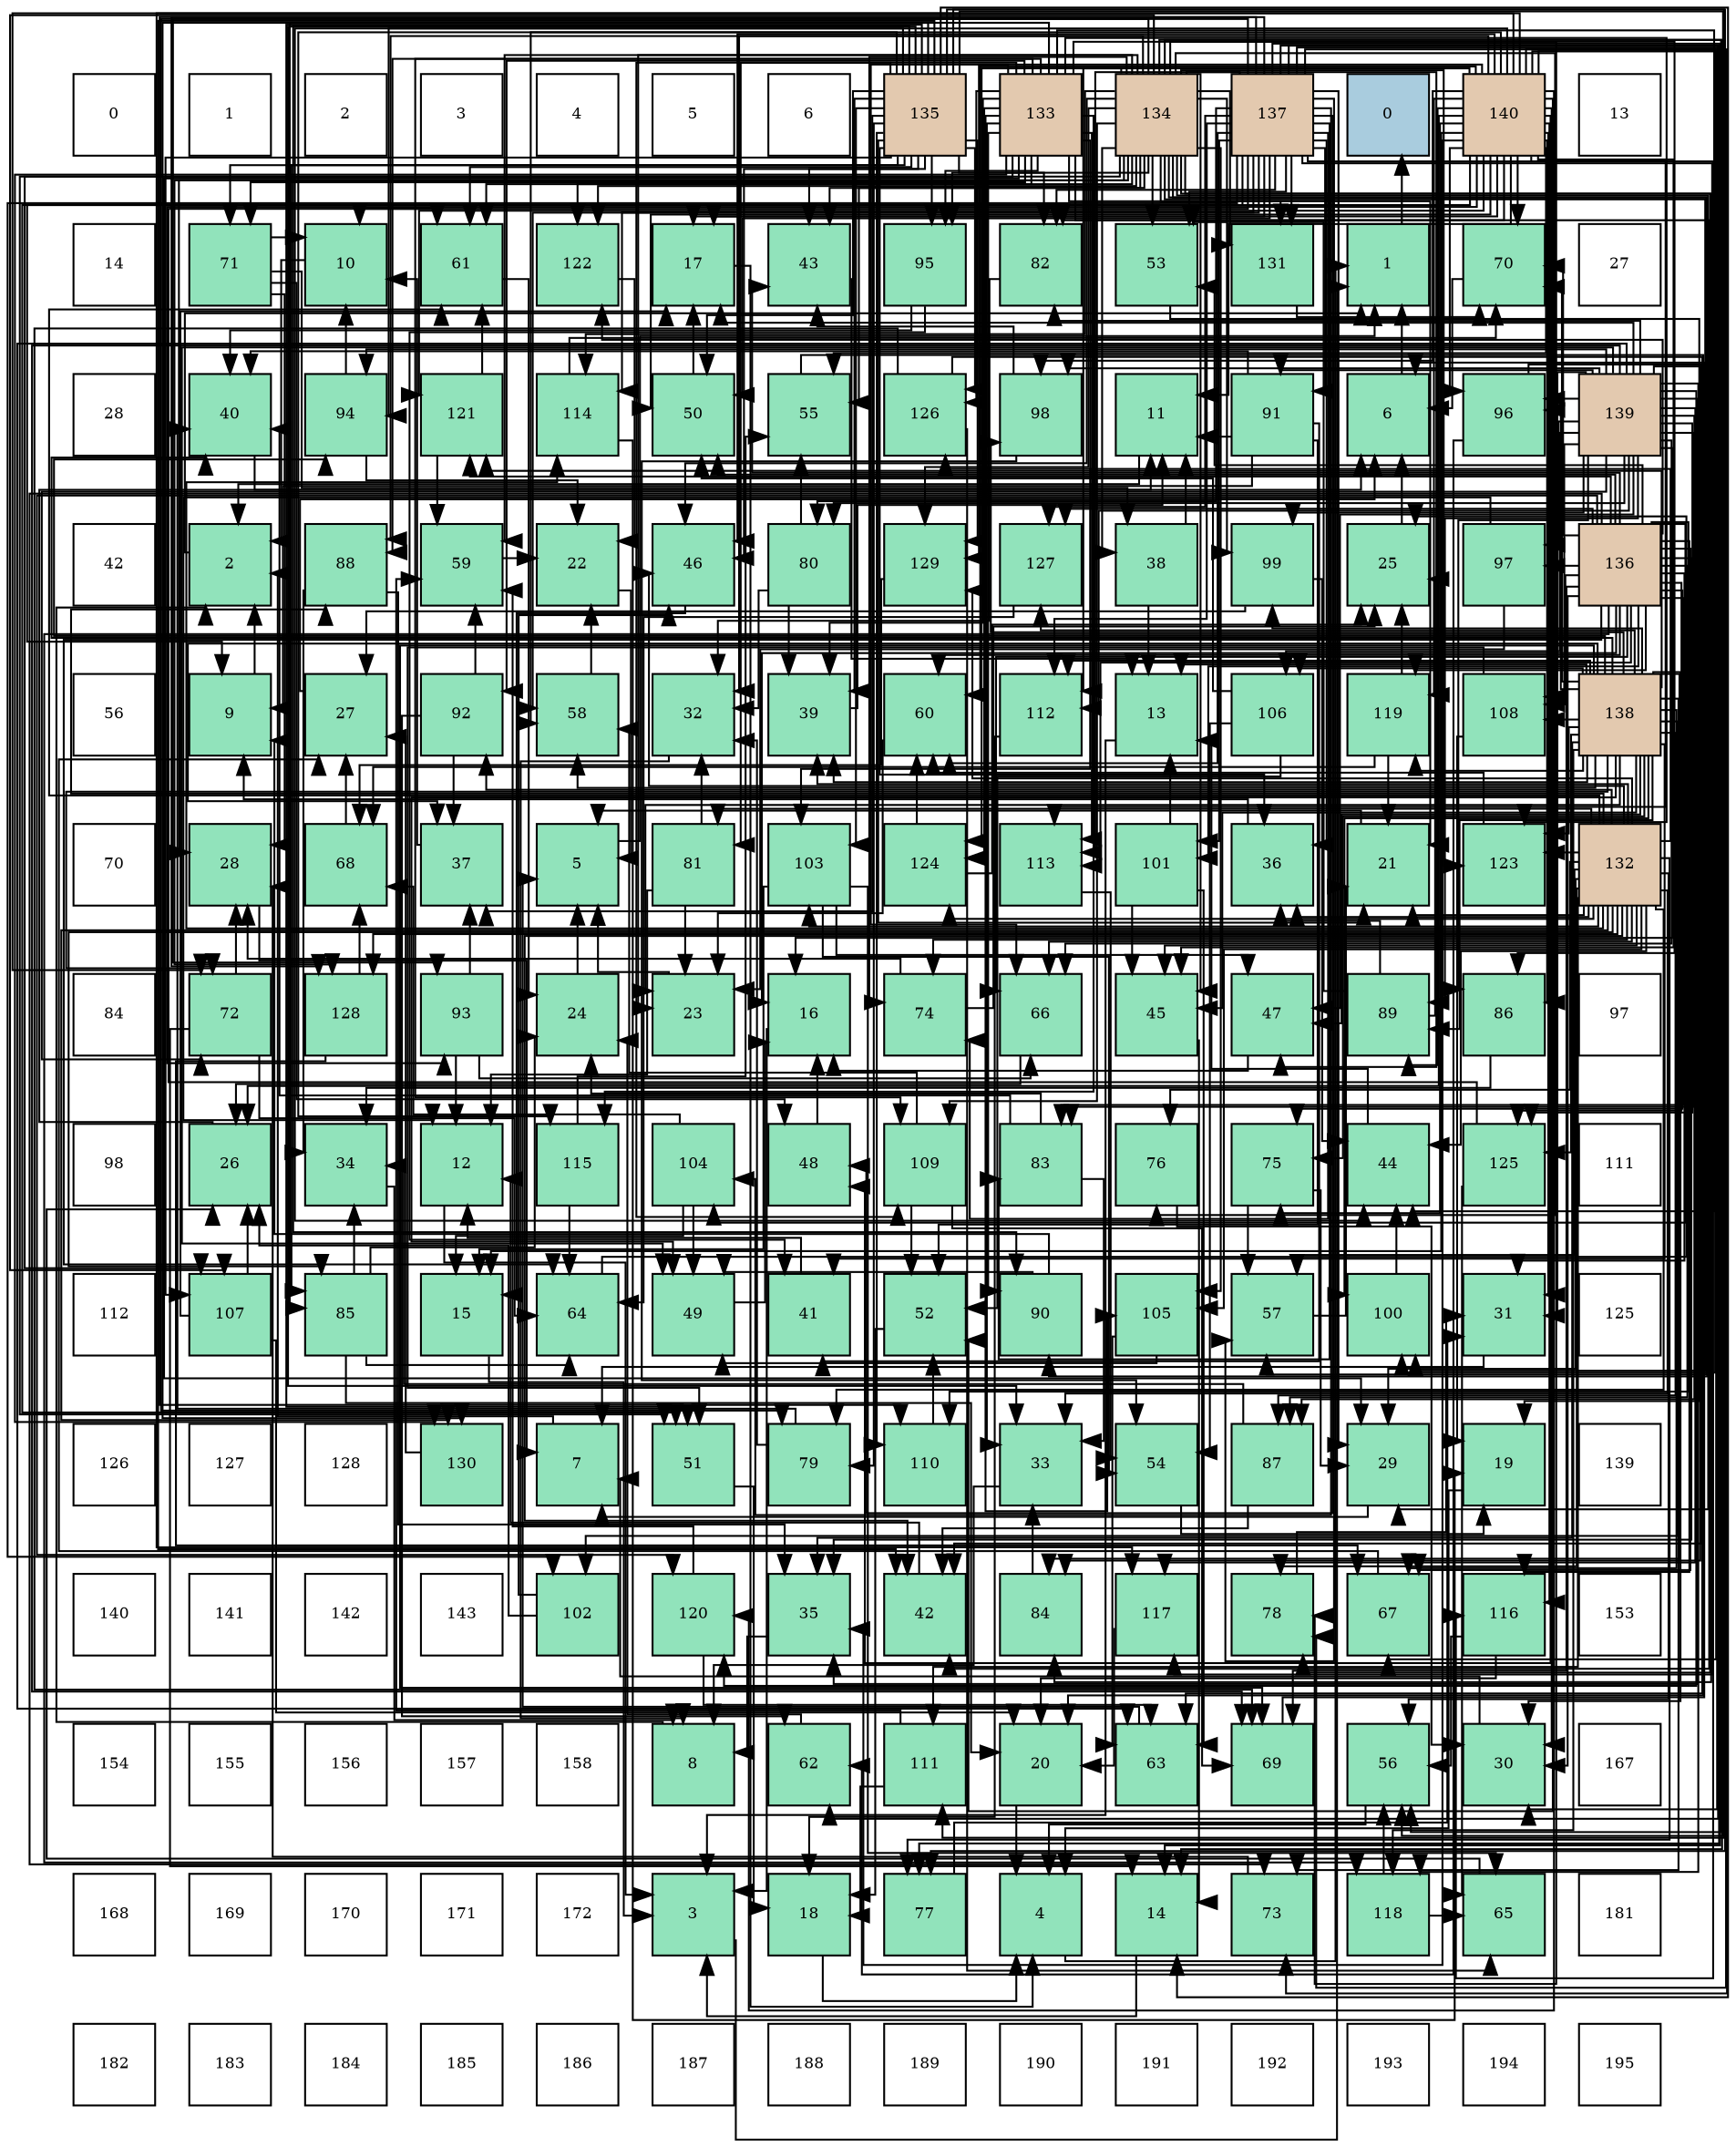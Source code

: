digraph layout{
 rankdir=TB;
 splines=ortho;
 node [style=filled shape=square fixedsize=true width=0.6];
0[label="0", fontsize=8, fillcolor="#ffffff"];
1[label="1", fontsize=8, fillcolor="#ffffff"];
2[label="2", fontsize=8, fillcolor="#ffffff"];
3[label="3", fontsize=8, fillcolor="#ffffff"];
4[label="4", fontsize=8, fillcolor="#ffffff"];
5[label="5", fontsize=8, fillcolor="#ffffff"];
6[label="6", fontsize=8, fillcolor="#ffffff"];
7[label="135", fontsize=8, fillcolor="#e3c9af"];
8[label="133", fontsize=8, fillcolor="#e3c9af"];
9[label="134", fontsize=8, fillcolor="#e3c9af"];
10[label="137", fontsize=8, fillcolor="#e3c9af"];
11[label="0", fontsize=8, fillcolor="#a9ccde"];
12[label="140", fontsize=8, fillcolor="#e3c9af"];
13[label="13", fontsize=8, fillcolor="#ffffff"];
14[label="14", fontsize=8, fillcolor="#ffffff"];
15[label="71", fontsize=8, fillcolor="#91e3bb"];
16[label="10", fontsize=8, fillcolor="#91e3bb"];
17[label="61", fontsize=8, fillcolor="#91e3bb"];
18[label="122", fontsize=8, fillcolor="#91e3bb"];
19[label="17", fontsize=8, fillcolor="#91e3bb"];
20[label="43", fontsize=8, fillcolor="#91e3bb"];
21[label="95", fontsize=8, fillcolor="#91e3bb"];
22[label="82", fontsize=8, fillcolor="#91e3bb"];
23[label="53", fontsize=8, fillcolor="#91e3bb"];
24[label="131", fontsize=8, fillcolor="#91e3bb"];
25[label="1", fontsize=8, fillcolor="#91e3bb"];
26[label="70", fontsize=8, fillcolor="#91e3bb"];
27[label="27", fontsize=8, fillcolor="#ffffff"];
28[label="28", fontsize=8, fillcolor="#ffffff"];
29[label="40", fontsize=8, fillcolor="#91e3bb"];
30[label="94", fontsize=8, fillcolor="#91e3bb"];
31[label="121", fontsize=8, fillcolor="#91e3bb"];
32[label="114", fontsize=8, fillcolor="#91e3bb"];
33[label="50", fontsize=8, fillcolor="#91e3bb"];
34[label="55", fontsize=8, fillcolor="#91e3bb"];
35[label="126", fontsize=8, fillcolor="#91e3bb"];
36[label="98", fontsize=8, fillcolor="#91e3bb"];
37[label="11", fontsize=8, fillcolor="#91e3bb"];
38[label="91", fontsize=8, fillcolor="#91e3bb"];
39[label="6", fontsize=8, fillcolor="#91e3bb"];
40[label="96", fontsize=8, fillcolor="#91e3bb"];
41[label="139", fontsize=8, fillcolor="#e3c9af"];
42[label="42", fontsize=8, fillcolor="#ffffff"];
43[label="2", fontsize=8, fillcolor="#91e3bb"];
44[label="88", fontsize=8, fillcolor="#91e3bb"];
45[label="59", fontsize=8, fillcolor="#91e3bb"];
46[label="22", fontsize=8, fillcolor="#91e3bb"];
47[label="46", fontsize=8, fillcolor="#91e3bb"];
48[label="80", fontsize=8, fillcolor="#91e3bb"];
49[label="129", fontsize=8, fillcolor="#91e3bb"];
50[label="127", fontsize=8, fillcolor="#91e3bb"];
51[label="38", fontsize=8, fillcolor="#91e3bb"];
52[label="99", fontsize=8, fillcolor="#91e3bb"];
53[label="25", fontsize=8, fillcolor="#91e3bb"];
54[label="97", fontsize=8, fillcolor="#91e3bb"];
55[label="136", fontsize=8, fillcolor="#e3c9af"];
56[label="56", fontsize=8, fillcolor="#ffffff"];
57[label="9", fontsize=8, fillcolor="#91e3bb"];
58[label="27", fontsize=8, fillcolor="#91e3bb"];
59[label="92", fontsize=8, fillcolor="#91e3bb"];
60[label="58", fontsize=8, fillcolor="#91e3bb"];
61[label="32", fontsize=8, fillcolor="#91e3bb"];
62[label="39", fontsize=8, fillcolor="#91e3bb"];
63[label="60", fontsize=8, fillcolor="#91e3bb"];
64[label="112", fontsize=8, fillcolor="#91e3bb"];
65[label="13", fontsize=8, fillcolor="#91e3bb"];
66[label="106", fontsize=8, fillcolor="#91e3bb"];
67[label="119", fontsize=8, fillcolor="#91e3bb"];
68[label="108", fontsize=8, fillcolor="#91e3bb"];
69[label="138", fontsize=8, fillcolor="#e3c9af"];
70[label="70", fontsize=8, fillcolor="#ffffff"];
71[label="28", fontsize=8, fillcolor="#91e3bb"];
72[label="68", fontsize=8, fillcolor="#91e3bb"];
73[label="37", fontsize=8, fillcolor="#91e3bb"];
74[label="5", fontsize=8, fillcolor="#91e3bb"];
75[label="81", fontsize=8, fillcolor="#91e3bb"];
76[label="103", fontsize=8, fillcolor="#91e3bb"];
77[label="124", fontsize=8, fillcolor="#91e3bb"];
78[label="113", fontsize=8, fillcolor="#91e3bb"];
79[label="101", fontsize=8, fillcolor="#91e3bb"];
80[label="36", fontsize=8, fillcolor="#91e3bb"];
81[label="21", fontsize=8, fillcolor="#91e3bb"];
82[label="123", fontsize=8, fillcolor="#91e3bb"];
83[label="132", fontsize=8, fillcolor="#e3c9af"];
84[label="84", fontsize=8, fillcolor="#ffffff"];
85[label="72", fontsize=8, fillcolor="#91e3bb"];
86[label="128", fontsize=8, fillcolor="#91e3bb"];
87[label="93", fontsize=8, fillcolor="#91e3bb"];
88[label="24", fontsize=8, fillcolor="#91e3bb"];
89[label="23", fontsize=8, fillcolor="#91e3bb"];
90[label="16", fontsize=8, fillcolor="#91e3bb"];
91[label="74", fontsize=8, fillcolor="#91e3bb"];
92[label="66", fontsize=8, fillcolor="#91e3bb"];
93[label="45", fontsize=8, fillcolor="#91e3bb"];
94[label="47", fontsize=8, fillcolor="#91e3bb"];
95[label="89", fontsize=8, fillcolor="#91e3bb"];
96[label="86", fontsize=8, fillcolor="#91e3bb"];
97[label="97", fontsize=8, fillcolor="#ffffff"];
98[label="98", fontsize=8, fillcolor="#ffffff"];
99[label="26", fontsize=8, fillcolor="#91e3bb"];
100[label="34", fontsize=8, fillcolor="#91e3bb"];
101[label="12", fontsize=8, fillcolor="#91e3bb"];
102[label="115", fontsize=8, fillcolor="#91e3bb"];
103[label="104", fontsize=8, fillcolor="#91e3bb"];
104[label="48", fontsize=8, fillcolor="#91e3bb"];
105[label="109", fontsize=8, fillcolor="#91e3bb"];
106[label="83", fontsize=8, fillcolor="#91e3bb"];
107[label="76", fontsize=8, fillcolor="#91e3bb"];
108[label="75", fontsize=8, fillcolor="#91e3bb"];
109[label="44", fontsize=8, fillcolor="#91e3bb"];
110[label="125", fontsize=8, fillcolor="#91e3bb"];
111[label="111", fontsize=8, fillcolor="#ffffff"];
112[label="112", fontsize=8, fillcolor="#ffffff"];
113[label="107", fontsize=8, fillcolor="#91e3bb"];
114[label="85", fontsize=8, fillcolor="#91e3bb"];
115[label="15", fontsize=8, fillcolor="#91e3bb"];
116[label="64", fontsize=8, fillcolor="#91e3bb"];
117[label="49", fontsize=8, fillcolor="#91e3bb"];
118[label="41", fontsize=8, fillcolor="#91e3bb"];
119[label="52", fontsize=8, fillcolor="#91e3bb"];
120[label="90", fontsize=8, fillcolor="#91e3bb"];
121[label="105", fontsize=8, fillcolor="#91e3bb"];
122[label="57", fontsize=8, fillcolor="#91e3bb"];
123[label="100", fontsize=8, fillcolor="#91e3bb"];
124[label="31", fontsize=8, fillcolor="#91e3bb"];
125[label="125", fontsize=8, fillcolor="#ffffff"];
126[label="126", fontsize=8, fillcolor="#ffffff"];
127[label="127", fontsize=8, fillcolor="#ffffff"];
128[label="128", fontsize=8, fillcolor="#ffffff"];
129[label="130", fontsize=8, fillcolor="#91e3bb"];
130[label="7", fontsize=8, fillcolor="#91e3bb"];
131[label="51", fontsize=8, fillcolor="#91e3bb"];
132[label="79", fontsize=8, fillcolor="#91e3bb"];
133[label="110", fontsize=8, fillcolor="#91e3bb"];
134[label="33", fontsize=8, fillcolor="#91e3bb"];
135[label="54", fontsize=8, fillcolor="#91e3bb"];
136[label="87", fontsize=8, fillcolor="#91e3bb"];
137[label="29", fontsize=8, fillcolor="#91e3bb"];
138[label="19", fontsize=8, fillcolor="#91e3bb"];
139[label="139", fontsize=8, fillcolor="#ffffff"];
140[label="140", fontsize=8, fillcolor="#ffffff"];
141[label="141", fontsize=8, fillcolor="#ffffff"];
142[label="142", fontsize=8, fillcolor="#ffffff"];
143[label="143", fontsize=8, fillcolor="#ffffff"];
144[label="102", fontsize=8, fillcolor="#91e3bb"];
145[label="120", fontsize=8, fillcolor="#91e3bb"];
146[label="35", fontsize=8, fillcolor="#91e3bb"];
147[label="42", fontsize=8, fillcolor="#91e3bb"];
148[label="84", fontsize=8, fillcolor="#91e3bb"];
149[label="117", fontsize=8, fillcolor="#91e3bb"];
150[label="78", fontsize=8, fillcolor="#91e3bb"];
151[label="67", fontsize=8, fillcolor="#91e3bb"];
152[label="116", fontsize=8, fillcolor="#91e3bb"];
153[label="153", fontsize=8, fillcolor="#ffffff"];
154[label="154", fontsize=8, fillcolor="#ffffff"];
155[label="155", fontsize=8, fillcolor="#ffffff"];
156[label="156", fontsize=8, fillcolor="#ffffff"];
157[label="157", fontsize=8, fillcolor="#ffffff"];
158[label="158", fontsize=8, fillcolor="#ffffff"];
159[label="8", fontsize=8, fillcolor="#91e3bb"];
160[label="62", fontsize=8, fillcolor="#91e3bb"];
161[label="111", fontsize=8, fillcolor="#91e3bb"];
162[label="20", fontsize=8, fillcolor="#91e3bb"];
163[label="63", fontsize=8, fillcolor="#91e3bb"];
164[label="69", fontsize=8, fillcolor="#91e3bb"];
165[label="56", fontsize=8, fillcolor="#91e3bb"];
166[label="30", fontsize=8, fillcolor="#91e3bb"];
167[label="167", fontsize=8, fillcolor="#ffffff"];
168[label="168", fontsize=8, fillcolor="#ffffff"];
169[label="169", fontsize=8, fillcolor="#ffffff"];
170[label="170", fontsize=8, fillcolor="#ffffff"];
171[label="171", fontsize=8, fillcolor="#ffffff"];
172[label="172", fontsize=8, fillcolor="#ffffff"];
173[label="3", fontsize=8, fillcolor="#91e3bb"];
174[label="18", fontsize=8, fillcolor="#91e3bb"];
175[label="77", fontsize=8, fillcolor="#91e3bb"];
176[label="4", fontsize=8, fillcolor="#91e3bb"];
177[label="14", fontsize=8, fillcolor="#91e3bb"];
178[label="73", fontsize=8, fillcolor="#91e3bb"];
179[label="118", fontsize=8, fillcolor="#91e3bb"];
180[label="65", fontsize=8, fillcolor="#91e3bb"];
181[label="181", fontsize=8, fillcolor="#ffffff"];
182[label="182", fontsize=8, fillcolor="#ffffff"];
183[label="183", fontsize=8, fillcolor="#ffffff"];
184[label="184", fontsize=8, fillcolor="#ffffff"];
185[label="185", fontsize=8, fillcolor="#ffffff"];
186[label="186", fontsize=8, fillcolor="#ffffff"];
187[label="187", fontsize=8, fillcolor="#ffffff"];
188[label="188", fontsize=8, fillcolor="#ffffff"];
189[label="189", fontsize=8, fillcolor="#ffffff"];
190[label="190", fontsize=8, fillcolor="#ffffff"];
191[label="191", fontsize=8, fillcolor="#ffffff"];
192[label="192", fontsize=8, fillcolor="#ffffff"];
193[label="193", fontsize=8, fillcolor="#ffffff"];
194[label="194", fontsize=8, fillcolor="#ffffff"];
195[label="195", fontsize=8, fillcolor="#ffffff"];
edge [constraint=false, style=vis];25 -> 11;
43 -> 25;
173 -> 25;
176 -> 25;
74 -> 25;
39 -> 25;
130 -> 43;
159 -> 43;
57 -> 43;
16 -> 43;
37 -> 43;
101 -> 173;
65 -> 173;
177 -> 173;
115 -> 173;
90 -> 173;
19 -> 176;
174 -> 176;
138 -> 176;
162 -> 176;
81 -> 74;
46 -> 74;
89 -> 74;
88 -> 74;
53 -> 39;
99 -> 39;
58 -> 39;
71 -> 130;
137 -> 130;
166 -> 130;
124 -> 130;
61 -> 159;
134 -> 159;
100 -> 159;
146 -> 159;
80 -> 57;
73 -> 16;
51 -> 37;
51 -> 65;
62 -> 37;
29 -> 37;
118 -> 101;
147 -> 101;
20 -> 65;
109 -> 65;
93 -> 177;
47 -> 115;
94 -> 90;
104 -> 90;
117 -> 90;
33 -> 19;
131 -> 174;
119 -> 174;
23 -> 138;
135 -> 138;
34 -> 162;
165 -> 176;
122 -> 81;
60 -> 46;
45 -> 46;
63 -> 89;
17 -> 88;
160 -> 88;
163 -> 74;
116 -> 53;
180 -> 99;
92 -> 99;
151 -> 58;
72 -> 58;
164 -> 39;
26 -> 39;
15 -> 16;
15 -> 71;
15 -> 51;
15 -> 104;
85 -> 177;
85 -> 71;
85 -> 116;
178 -> 71;
91 -> 53;
91 -> 71;
108 -> 137;
108 -> 122;
107 -> 166;
175 -> 124;
150 -> 124;
132 -> 61;
132 -> 29;
48 -> 61;
48 -> 62;
48 -> 34;
75 -> 101;
75 -> 89;
75 -> 61;
22 -> 61;
106 -> 88;
106 -> 134;
106 -> 29;
148 -> 134;
114 -> 162;
114 -> 88;
114 -> 100;
114 -> 116;
96 -> 100;
136 -> 100;
136 -> 147;
44 -> 100;
44 -> 146;
95 -> 53;
95 -> 80;
95 -> 23;
120 -> 57;
120 -> 117;
38 -> 57;
38 -> 37;
38 -> 29;
38 -> 118;
38 -> 119;
59 -> 73;
59 -> 45;
59 -> 160;
87 -> 101;
87 -> 73;
87 -> 92;
30 -> 16;
30 -> 46;
21 -> 29;
21 -> 118;
40 -> 147;
40 -> 160;
54 -> 101;
54 -> 89;
36 -> 20;
36 -> 135;
52 -> 58;
52 -> 109;
123 -> 109;
79 -> 65;
79 -> 93;
79 -> 163;
144 -> 99;
144 -> 47;
76 -> 115;
76 -> 94;
76 -> 135;
76 -> 180;
103 -> 115;
103 -> 117;
103 -> 72;
121 -> 117;
121 -> 163;
66 -> 33;
66 -> 119;
66 -> 135;
113 -> 19;
113 -> 162;
113 -> 99;
68 -> 138;
68 -> 131;
105 -> 119;
105 -> 60;
105 -> 164;
133 -> 119;
161 -> 174;
161 -> 45;
64 -> 174;
78 -> 135;
32 -> 138;
32 -> 26;
102 -> 34;
102 -> 116;
152 -> 162;
152 -> 165;
149 -> 162;
179 -> 165;
179 -> 180;
67 -> 81;
67 -> 53;
67 -> 72;
145 -> 45;
145 -> 163;
31 -> 45;
31 -> 17;
18 -> 46;
82 -> 63;
77 -> 53;
77 -> 63;
110 -> 17;
110 -> 180;
35 -> 163;
35 -> 180;
35 -> 164;
50 -> 116;
86 -> 151;
86 -> 72;
49 -> 72;
129 -> 58;
24 -> 26;
83 -> 81;
83 -> 137;
83 -> 134;
83 -> 80;
83 -> 62;
83 -> 147;
83 -> 109;
83 -> 93;
83 -> 47;
83 -> 165;
83 -> 122;
83 -> 17;
83 -> 92;
83 -> 91;
83 -> 107;
83 -> 175;
83 -> 150;
83 -> 132;
83 -> 75;
83 -> 114;
83 -> 44;
83 -> 59;
83 -> 76;
83 -> 121;
83 -> 161;
83 -> 32;
83 -> 82;
83 -> 77;
83 -> 35;
83 -> 86;
83 -> 49;
83 -> 129;
8 -> 137;
8 -> 134;
8 -> 62;
8 -> 147;
8 -> 109;
8 -> 92;
8 -> 15;
8 -> 150;
8 -> 75;
8 -> 114;
8 -> 44;
8 -> 120;
8 -> 59;
8 -> 21;
8 -> 76;
8 -> 121;
8 -> 113;
8 -> 105;
8 -> 78;
8 -> 102;
8 -> 18;
8 -> 82;
8 -> 77;
8 -> 35;
8 -> 129;
8 -> 24;
9 -> 177;
9 -> 81;
9 -> 89;
9 -> 71;
9 -> 137;
9 -> 51;
9 -> 20;
9 -> 93;
9 -> 47;
9 -> 94;
9 -> 131;
9 -> 23;
9 -> 34;
9 -> 165;
9 -> 122;
9 -> 45;
9 -> 17;
9 -> 91;
9 -> 107;
9 -> 150;
9 -> 132;
9 -> 148;
9 -> 96;
9 -> 44;
9 -> 120;
9 -> 21;
9 -> 52;
9 -> 123;
9 -> 121;
9 -> 113;
9 -> 105;
9 -> 32;
9 -> 18;
9 -> 82;
9 -> 77;
9 -> 86;
9 -> 49;
9 -> 24;
7 -> 177;
7 -> 81;
7 -> 134;
7 -> 80;
7 -> 73;
7 -> 62;
7 -> 147;
7 -> 20;
7 -> 109;
7 -> 47;
7 -> 33;
7 -> 131;
7 -> 165;
7 -> 17;
7 -> 15;
7 -> 175;
7 -> 132;
7 -> 22;
7 -> 114;
7 -> 120;
7 -> 21;
7 -> 76;
7 -> 113;
7 -> 105;
7 -> 133;
7 -> 161;
7 -> 102;
7 -> 35;
7 -> 49;
7 -> 129;
55 -> 90;
55 -> 166;
55 -> 124;
55 -> 146;
55 -> 20;
55 -> 33;
55 -> 23;
55 -> 63;
55 -> 116;
55 -> 92;
55 -> 151;
55 -> 164;
55 -> 26;
55 -> 178;
55 -> 108;
55 -> 106;
55 -> 136;
55 -> 54;
55 -> 79;
55 -> 103;
55 -> 68;
55 -> 133;
55 -> 78;
55 -> 152;
55 -> 179;
55 -> 67;
55 -> 145;
55 -> 31;
55 -> 18;
55 -> 110;
55 -> 50;
10 -> 16;
10 -> 177;
10 -> 19;
10 -> 137;
10 -> 166;
10 -> 80;
10 -> 104;
10 -> 33;
10 -> 131;
10 -> 23;
10 -> 122;
10 -> 60;
10 -> 63;
10 -> 160;
10 -> 91;
10 -> 175;
10 -> 48;
10 -> 22;
10 -> 106;
10 -> 38;
10 -> 87;
10 -> 123;
10 -> 79;
10 -> 144;
10 -> 103;
10 -> 133;
10 -> 64;
10 -> 78;
10 -> 32;
10 -> 152;
10 -> 149;
10 -> 50;
10 -> 86;
10 -> 24;
69 -> 65;
69 -> 89;
69 -> 166;
69 -> 146;
69 -> 73;
69 -> 62;
69 -> 29;
69 -> 118;
69 -> 93;
69 -> 94;
69 -> 117;
69 -> 60;
69 -> 151;
69 -> 164;
69 -> 26;
69 -> 85;
69 -> 178;
69 -> 108;
69 -> 148;
69 -> 136;
69 -> 95;
69 -> 30;
69 -> 40;
69 -> 36;
69 -> 52;
69 -> 123;
69 -> 144;
69 -> 66;
69 -> 68;
69 -> 64;
69 -> 179;
69 -> 67;
69 -> 31;
69 -> 82;
69 -> 110;
69 -> 50;
41 -> 90;
41 -> 19;
41 -> 124;
41 -> 146;
41 -> 94;
41 -> 117;
41 -> 163;
41 -> 92;
41 -> 164;
41 -> 85;
41 -> 48;
41 -> 22;
41 -> 106;
41 -> 148;
41 -> 96;
41 -> 136;
41 -> 95;
41 -> 38;
41 -> 30;
41 -> 40;
41 -> 54;
41 -> 36;
41 -> 52;
41 -> 66;
41 -> 68;
41 -> 64;
41 -> 149;
41 -> 179;
41 -> 145;
41 -> 110;
12 -> 57;
12 -> 37;
12 -> 115;
12 -> 19;
12 -> 99;
12 -> 166;
12 -> 124;
12 -> 61;
12 -> 146;
12 -> 93;
12 -> 47;
12 -> 104;
12 -> 33;
12 -> 119;
12 -> 34;
12 -> 60;
12 -> 63;
12 -> 151;
12 -> 26;
12 -> 85;
12 -> 178;
12 -> 108;
12 -> 150;
12 -> 22;
12 -> 96;
12 -> 95;
12 -> 87;
12 -> 30;
12 -> 40;
12 -> 36;
12 -> 64;
12 -> 78;
12 -> 152;
12 -> 149;
12 -> 67;
12 -> 145;
12 -> 31;
12 -> 49;
edge [constraint=true, style=invis];
0 -> 14 -> 28 -> 42 -> 56 -> 70 -> 84 -> 98 -> 112 -> 126 -> 140 -> 154 -> 168 -> 182;
1 -> 15 -> 29 -> 43 -> 57 -> 71 -> 85 -> 99 -> 113 -> 127 -> 141 -> 155 -> 169 -> 183;
2 -> 16 -> 30 -> 44 -> 58 -> 72 -> 86 -> 100 -> 114 -> 128 -> 142 -> 156 -> 170 -> 184;
3 -> 17 -> 31 -> 45 -> 59 -> 73 -> 87 -> 101 -> 115 -> 129 -> 143 -> 157 -> 171 -> 185;
4 -> 18 -> 32 -> 46 -> 60 -> 74 -> 88 -> 102 -> 116 -> 130 -> 144 -> 158 -> 172 -> 186;
5 -> 19 -> 33 -> 47 -> 61 -> 75 -> 89 -> 103 -> 117 -> 131 -> 145 -> 159 -> 173 -> 187;
6 -> 20 -> 34 -> 48 -> 62 -> 76 -> 90 -> 104 -> 118 -> 132 -> 146 -> 160 -> 174 -> 188;
7 -> 21 -> 35 -> 49 -> 63 -> 77 -> 91 -> 105 -> 119 -> 133 -> 147 -> 161 -> 175 -> 189;
8 -> 22 -> 36 -> 50 -> 64 -> 78 -> 92 -> 106 -> 120 -> 134 -> 148 -> 162 -> 176 -> 190;
9 -> 23 -> 37 -> 51 -> 65 -> 79 -> 93 -> 107 -> 121 -> 135 -> 149 -> 163 -> 177 -> 191;
10 -> 24 -> 38 -> 52 -> 66 -> 80 -> 94 -> 108 -> 122 -> 136 -> 150 -> 164 -> 178 -> 192;
11 -> 25 -> 39 -> 53 -> 67 -> 81 -> 95 -> 109 -> 123 -> 137 -> 151 -> 165 -> 179 -> 193;
12 -> 26 -> 40 -> 54 -> 68 -> 82 -> 96 -> 110 -> 124 -> 138 -> 152 -> 166 -> 180 -> 194;
13 -> 27 -> 41 -> 55 -> 69 -> 83 -> 97 -> 111 -> 125 -> 139 -> 153 -> 167 -> 181 -> 195;
rank = same {0 -> 1 -> 2 -> 3 -> 4 -> 5 -> 6 -> 7 -> 8 -> 9 -> 10 -> 11 -> 12 -> 13};
rank = same {14 -> 15 -> 16 -> 17 -> 18 -> 19 -> 20 -> 21 -> 22 -> 23 -> 24 -> 25 -> 26 -> 27};
rank = same {28 -> 29 -> 30 -> 31 -> 32 -> 33 -> 34 -> 35 -> 36 -> 37 -> 38 -> 39 -> 40 -> 41};
rank = same {42 -> 43 -> 44 -> 45 -> 46 -> 47 -> 48 -> 49 -> 50 -> 51 -> 52 -> 53 -> 54 -> 55};
rank = same {56 -> 57 -> 58 -> 59 -> 60 -> 61 -> 62 -> 63 -> 64 -> 65 -> 66 -> 67 -> 68 -> 69};
rank = same {70 -> 71 -> 72 -> 73 -> 74 -> 75 -> 76 -> 77 -> 78 -> 79 -> 80 -> 81 -> 82 -> 83};
rank = same {84 -> 85 -> 86 -> 87 -> 88 -> 89 -> 90 -> 91 -> 92 -> 93 -> 94 -> 95 -> 96 -> 97};
rank = same {98 -> 99 -> 100 -> 101 -> 102 -> 103 -> 104 -> 105 -> 106 -> 107 -> 108 -> 109 -> 110 -> 111};
rank = same {112 -> 113 -> 114 -> 115 -> 116 -> 117 -> 118 -> 119 -> 120 -> 121 -> 122 -> 123 -> 124 -> 125};
rank = same {126 -> 127 -> 128 -> 129 -> 130 -> 131 -> 132 -> 133 -> 134 -> 135 -> 136 -> 137 -> 138 -> 139};
rank = same {140 -> 141 -> 142 -> 143 -> 144 -> 145 -> 146 -> 147 -> 148 -> 149 -> 150 -> 151 -> 152 -> 153};
rank = same {154 -> 155 -> 156 -> 157 -> 158 -> 159 -> 160 -> 161 -> 162 -> 163 -> 164 -> 165 -> 166 -> 167};
rank = same {168 -> 169 -> 170 -> 171 -> 172 -> 173 -> 174 -> 175 -> 176 -> 177 -> 178 -> 179 -> 180 -> 181};
rank = same {182 -> 183 -> 184 -> 185 -> 186 -> 187 -> 188 -> 189 -> 190 -> 191 -> 192 -> 193 -> 194 -> 195};
}